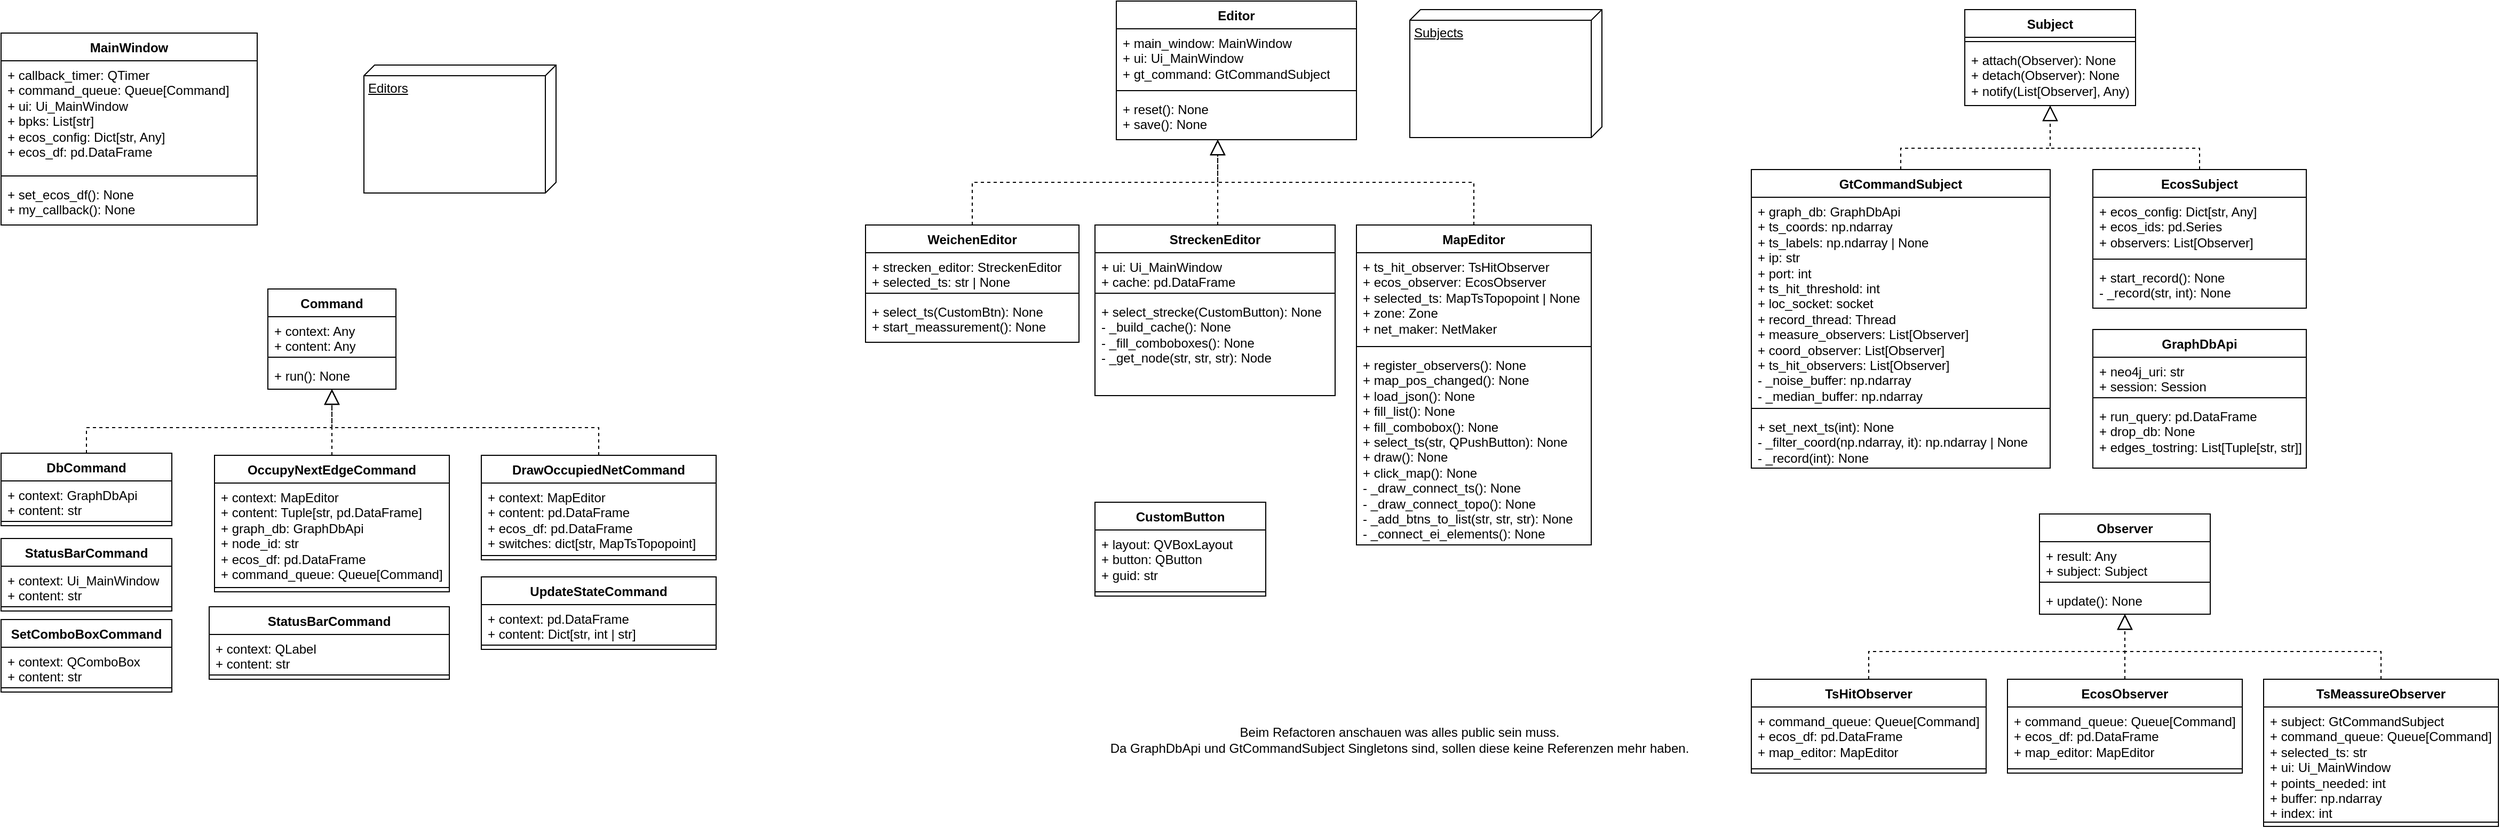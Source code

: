 <mxfile version="22.1.21" type="github">
  <diagram id="C5RBs43oDa-KdzZeNtuy" name="Page-1">
    <mxGraphModel dx="1418" dy="743" grid="1" gridSize="10" guides="1" tooltips="1" connect="1" arrows="1" fold="1" page="1" pageScale="1" pageWidth="827" pageHeight="1169" math="0" shadow="0">
      <root>
        <mxCell id="WIyWlLk6GJQsqaUBKTNV-0" />
        <mxCell id="WIyWlLk6GJQsqaUBKTNV-1" parent="WIyWlLk6GJQsqaUBKTNV-0" />
        <mxCell id="AQtNqByRrbC6djsVxBHW-5" value="GraphDbApi" style="swimlane;fontStyle=1;align=center;verticalAlign=top;childLayout=stackLayout;horizontal=1;startSize=26;horizontalStack=0;resizeParent=1;resizeParentMax=0;resizeLast=0;collapsible=1;marginBottom=0;whiteSpace=wrap;html=1;" parent="WIyWlLk6GJQsqaUBKTNV-1" vertex="1">
          <mxGeometry x="1990" y="318" width="200" height="130" as="geometry" />
        </mxCell>
        <mxCell id="AQtNqByRrbC6djsVxBHW-6" value="+ neo4j_uri: str&lt;br&gt;+ session: Session" style="text;strokeColor=none;fillColor=none;align=left;verticalAlign=top;spacingLeft=4;spacingRight=4;overflow=hidden;rotatable=0;points=[[0,0.5],[1,0.5]];portConstraint=eastwest;whiteSpace=wrap;html=1;" parent="AQtNqByRrbC6djsVxBHW-5" vertex="1">
          <mxGeometry y="26" width="200" height="34" as="geometry" />
        </mxCell>
        <mxCell id="AQtNqByRrbC6djsVxBHW-7" value="" style="line;strokeWidth=1;fillColor=none;align=left;verticalAlign=middle;spacingTop=-1;spacingLeft=3;spacingRight=3;rotatable=0;labelPosition=right;points=[];portConstraint=eastwest;strokeColor=inherit;" parent="AQtNqByRrbC6djsVxBHW-5" vertex="1">
          <mxGeometry y="60" width="200" height="8" as="geometry" />
        </mxCell>
        <mxCell id="AQtNqByRrbC6djsVxBHW-8" value="+ run_query: pd.DataFrame&lt;br&gt;+ drop_db: None&lt;br&gt;+ edges_tostring: List[Tuple[str, str]]" style="text;strokeColor=none;fillColor=none;align=left;verticalAlign=top;spacingLeft=4;spacingRight=4;overflow=hidden;rotatable=0;points=[[0,0.5],[1,0.5]];portConstraint=eastwest;whiteSpace=wrap;html=1;" parent="AQtNqByRrbC6djsVxBHW-5" vertex="1">
          <mxGeometry y="68" width="200" height="62" as="geometry" />
        </mxCell>
        <mxCell id="AQtNqByRrbC6djsVxBHW-9" value="MainWindow" style="swimlane;fontStyle=1;align=center;verticalAlign=top;childLayout=stackLayout;horizontal=1;startSize=26;horizontalStack=0;resizeParent=1;resizeParentMax=0;resizeLast=0;collapsible=1;marginBottom=0;whiteSpace=wrap;html=1;" parent="WIyWlLk6GJQsqaUBKTNV-1" vertex="1">
          <mxGeometry x="30" y="40" width="240" height="180" as="geometry" />
        </mxCell>
        <mxCell id="AQtNqByRrbC6djsVxBHW-10" value="+ callback_timer: QTimer&lt;br&gt;+ command_queue: Queue[Command]&lt;br&gt;+ ui: Ui_MainWindow&lt;br&gt;+ bpks: List[str]&lt;br&gt;+ ecos_config: Dict[str, Any]&lt;br&gt;+ ecos_df: pd.DataFrame" style="text;strokeColor=none;fillColor=none;align=left;verticalAlign=top;spacingLeft=4;spacingRight=4;overflow=hidden;rotatable=0;points=[[0,0.5],[1,0.5]];portConstraint=eastwest;whiteSpace=wrap;html=1;" parent="AQtNqByRrbC6djsVxBHW-9" vertex="1">
          <mxGeometry y="26" width="240" height="104" as="geometry" />
        </mxCell>
        <mxCell id="AQtNqByRrbC6djsVxBHW-11" value="" style="line;strokeWidth=1;fillColor=none;align=left;verticalAlign=middle;spacingTop=-1;spacingLeft=3;spacingRight=3;rotatable=0;labelPosition=right;points=[];portConstraint=eastwest;strokeColor=inherit;" parent="AQtNqByRrbC6djsVxBHW-9" vertex="1">
          <mxGeometry y="130" width="240" height="8" as="geometry" />
        </mxCell>
        <mxCell id="AQtNqByRrbC6djsVxBHW-12" value="+ set_ecos_df(): None&lt;br&gt;+ my_callback(): None" style="text;strokeColor=none;fillColor=none;align=left;verticalAlign=top;spacingLeft=4;spacingRight=4;overflow=hidden;rotatable=0;points=[[0,0.5],[1,0.5]];portConstraint=eastwest;whiteSpace=wrap;html=1;" parent="AQtNqByRrbC6djsVxBHW-9" vertex="1">
          <mxGeometry y="138" width="240" height="42" as="geometry" />
        </mxCell>
        <mxCell id="AQtNqByRrbC6djsVxBHW-13" value="Command" style="swimlane;fontStyle=1;align=center;verticalAlign=top;childLayout=stackLayout;horizontal=1;startSize=26;horizontalStack=0;resizeParent=1;resizeParentMax=0;resizeLast=0;collapsible=1;marginBottom=0;whiteSpace=wrap;html=1;" parent="WIyWlLk6GJQsqaUBKTNV-1" vertex="1">
          <mxGeometry x="280" y="280" width="120" height="94" as="geometry" />
        </mxCell>
        <mxCell id="AQtNqByRrbC6djsVxBHW-14" value="+ context: Any&lt;br&gt;+ content: Any" style="text;strokeColor=none;fillColor=none;align=left;verticalAlign=top;spacingLeft=4;spacingRight=4;overflow=hidden;rotatable=0;points=[[0,0.5],[1,0.5]];portConstraint=eastwest;whiteSpace=wrap;html=1;" parent="AQtNqByRrbC6djsVxBHW-13" vertex="1">
          <mxGeometry y="26" width="120" height="34" as="geometry" />
        </mxCell>
        <mxCell id="AQtNqByRrbC6djsVxBHW-15" value="" style="line;strokeWidth=1;fillColor=none;align=left;verticalAlign=middle;spacingTop=-1;spacingLeft=3;spacingRight=3;rotatable=0;labelPosition=right;points=[];portConstraint=eastwest;strokeColor=inherit;" parent="AQtNqByRrbC6djsVxBHW-13" vertex="1">
          <mxGeometry y="60" width="120" height="8" as="geometry" />
        </mxCell>
        <mxCell id="AQtNqByRrbC6djsVxBHW-16" value="+ run(): None" style="text;strokeColor=none;fillColor=none;align=left;verticalAlign=top;spacingLeft=4;spacingRight=4;overflow=hidden;rotatable=0;points=[[0,0.5],[1,0.5]];portConstraint=eastwest;whiteSpace=wrap;html=1;" parent="AQtNqByRrbC6djsVxBHW-13" vertex="1">
          <mxGeometry y="68" width="120" height="26" as="geometry" />
        </mxCell>
        <mxCell id="AQtNqByRrbC6djsVxBHW-17" value="GtCommandSubject" style="swimlane;fontStyle=1;align=center;verticalAlign=top;childLayout=stackLayout;horizontal=1;startSize=26;horizontalStack=0;resizeParent=1;resizeParentMax=0;resizeLast=0;collapsible=1;marginBottom=0;whiteSpace=wrap;html=1;" parent="WIyWlLk6GJQsqaUBKTNV-1" vertex="1">
          <mxGeometry x="1670" y="168" width="280" height="280" as="geometry" />
        </mxCell>
        <mxCell id="AQtNqByRrbC6djsVxBHW-18" value="+ graph_db: GraphDbApi&lt;br&gt;+ ts_coords: np.ndarray&lt;br&gt;+ ts_labels: np.ndarray | None&lt;br&gt;+ ip: str&lt;br&gt;+ port: int&lt;br&gt;+ ts_hit_threshold: int&lt;br&gt;+ loc_socket: socket&lt;br&gt;+ record_thread: Thread&lt;br&gt;+ measure_observers: List[Observer]&lt;br&gt;+ coord_observer: List[Observer]&lt;br&gt;+ ts_hit_observers: List[Observer]&lt;br&gt;- _noise_buffer: np.ndarray&lt;br&gt;- _median_buffer: np.ndarray" style="text;strokeColor=none;fillColor=none;align=left;verticalAlign=top;spacingLeft=4;spacingRight=4;overflow=hidden;rotatable=0;points=[[0,0.5],[1,0.5]];portConstraint=eastwest;whiteSpace=wrap;html=1;" parent="AQtNqByRrbC6djsVxBHW-17" vertex="1">
          <mxGeometry y="26" width="280" height="194" as="geometry" />
        </mxCell>
        <mxCell id="AQtNqByRrbC6djsVxBHW-19" value="" style="line;strokeWidth=1;fillColor=none;align=left;verticalAlign=middle;spacingTop=-1;spacingLeft=3;spacingRight=3;rotatable=0;labelPosition=right;points=[];portConstraint=eastwest;strokeColor=inherit;" parent="AQtNqByRrbC6djsVxBHW-17" vertex="1">
          <mxGeometry y="220" width="280" height="8" as="geometry" />
        </mxCell>
        <mxCell id="AQtNqByRrbC6djsVxBHW-20" value="+ set_next_ts(int): None&lt;br&gt;- _filter_coord(np.ndarray, it): np.ndarray | None&lt;br&gt;- _record(int): None" style="text;strokeColor=none;fillColor=none;align=left;verticalAlign=top;spacingLeft=4;spacingRight=4;overflow=hidden;rotatable=0;points=[[0,0.5],[1,0.5]];portConstraint=eastwest;whiteSpace=wrap;html=1;" parent="AQtNqByRrbC6djsVxBHW-17" vertex="1">
          <mxGeometry y="228" width="280" height="52" as="geometry" />
        </mxCell>
        <mxCell id="AQtNqByRrbC6djsVxBHW-21" value="EcosSubject" style="swimlane;fontStyle=1;align=center;verticalAlign=top;childLayout=stackLayout;horizontal=1;startSize=26;horizontalStack=0;resizeParent=1;resizeParentMax=0;resizeLast=0;collapsible=1;marginBottom=0;whiteSpace=wrap;html=1;" parent="WIyWlLk6GJQsqaUBKTNV-1" vertex="1">
          <mxGeometry x="1990" y="168" width="200" height="130" as="geometry" />
        </mxCell>
        <mxCell id="AQtNqByRrbC6djsVxBHW-22" value="+ ecos_config: Dict[str, Any]&lt;br&gt;+ ecos_ids: pd.Series&lt;br&gt;+ observers: List[Observer]" style="text;strokeColor=none;fillColor=none;align=left;verticalAlign=top;spacingLeft=4;spacingRight=4;overflow=hidden;rotatable=0;points=[[0,0.5],[1,0.5]];portConstraint=eastwest;whiteSpace=wrap;html=1;" parent="AQtNqByRrbC6djsVxBHW-21" vertex="1">
          <mxGeometry y="26" width="200" height="54" as="geometry" />
        </mxCell>
        <mxCell id="AQtNqByRrbC6djsVxBHW-23" value="" style="line;strokeWidth=1;fillColor=none;align=left;verticalAlign=middle;spacingTop=-1;spacingLeft=3;spacingRight=3;rotatable=0;labelPosition=right;points=[];portConstraint=eastwest;strokeColor=inherit;" parent="AQtNqByRrbC6djsVxBHW-21" vertex="1">
          <mxGeometry y="80" width="200" height="8" as="geometry" />
        </mxCell>
        <mxCell id="AQtNqByRrbC6djsVxBHW-24" value="+ start_record(): None&lt;br&gt;- _record(str, int): None" style="text;strokeColor=none;fillColor=none;align=left;verticalAlign=top;spacingLeft=4;spacingRight=4;overflow=hidden;rotatable=0;points=[[0,0.5],[1,0.5]];portConstraint=eastwest;whiteSpace=wrap;html=1;" parent="AQtNqByRrbC6djsVxBHW-21" vertex="1">
          <mxGeometry y="88" width="200" height="42" as="geometry" />
        </mxCell>
        <mxCell id="AQtNqByRrbC6djsVxBHW-25" value="WeichenEditor" style="swimlane;fontStyle=1;align=center;verticalAlign=top;childLayout=stackLayout;horizontal=1;startSize=26;horizontalStack=0;resizeParent=1;resizeParentMax=0;resizeLast=0;collapsible=1;marginBottom=0;whiteSpace=wrap;html=1;" parent="WIyWlLk6GJQsqaUBKTNV-1" vertex="1">
          <mxGeometry x="840" y="220" width="200" height="110" as="geometry" />
        </mxCell>
        <mxCell id="AQtNqByRrbC6djsVxBHW-26" value="+ strecken_editor: StreckenEditor&lt;br&gt;+ selected_ts: str | None" style="text;strokeColor=none;fillColor=none;align=left;verticalAlign=top;spacingLeft=4;spacingRight=4;overflow=hidden;rotatable=0;points=[[0,0.5],[1,0.5]];portConstraint=eastwest;whiteSpace=wrap;html=1;" parent="AQtNqByRrbC6djsVxBHW-25" vertex="1">
          <mxGeometry y="26" width="200" height="34" as="geometry" />
        </mxCell>
        <mxCell id="AQtNqByRrbC6djsVxBHW-27" value="" style="line;strokeWidth=1;fillColor=none;align=left;verticalAlign=middle;spacingTop=-1;spacingLeft=3;spacingRight=3;rotatable=0;labelPosition=right;points=[];portConstraint=eastwest;strokeColor=inherit;" parent="AQtNqByRrbC6djsVxBHW-25" vertex="1">
          <mxGeometry y="60" width="200" height="8" as="geometry" />
        </mxCell>
        <mxCell id="AQtNqByRrbC6djsVxBHW-28" value="+ select_ts(CustomBtn): None&lt;br&gt;+ start_meassurement(): None" style="text;strokeColor=none;fillColor=none;align=left;verticalAlign=top;spacingLeft=4;spacingRight=4;overflow=hidden;rotatable=0;points=[[0,0.5],[1,0.5]];portConstraint=eastwest;whiteSpace=wrap;html=1;" parent="AQtNqByRrbC6djsVxBHW-25" vertex="1">
          <mxGeometry y="68" width="200" height="42" as="geometry" />
        </mxCell>
        <mxCell id="AQtNqByRrbC6djsVxBHW-29" value="MapEditor" style="swimlane;fontStyle=1;align=center;verticalAlign=top;childLayout=stackLayout;horizontal=1;startSize=26;horizontalStack=0;resizeParent=1;resizeParentMax=0;resizeLast=0;collapsible=1;marginBottom=0;whiteSpace=wrap;html=1;" parent="WIyWlLk6GJQsqaUBKTNV-1" vertex="1">
          <mxGeometry x="1300" y="220" width="220" height="300" as="geometry" />
        </mxCell>
        <mxCell id="AQtNqByRrbC6djsVxBHW-30" value="+ ts_hit_observer: TsHitObserver&lt;br&gt;+ ecos_observer: EcosObserver&lt;br&gt;+ selected_ts: MapTsTopopoint | None&lt;br&gt;+ zone: Zone&lt;br&gt;+ net_maker: NetMaker" style="text;strokeColor=none;fillColor=none;align=left;verticalAlign=top;spacingLeft=4;spacingRight=4;overflow=hidden;rotatable=0;points=[[0,0.5],[1,0.5]];portConstraint=eastwest;whiteSpace=wrap;html=1;" parent="AQtNqByRrbC6djsVxBHW-29" vertex="1">
          <mxGeometry y="26" width="220" height="84" as="geometry" />
        </mxCell>
        <mxCell id="AQtNqByRrbC6djsVxBHW-31" value="" style="line;strokeWidth=1;fillColor=none;align=left;verticalAlign=middle;spacingTop=-1;spacingLeft=3;spacingRight=3;rotatable=0;labelPosition=right;points=[];portConstraint=eastwest;strokeColor=inherit;" parent="AQtNqByRrbC6djsVxBHW-29" vertex="1">
          <mxGeometry y="110" width="220" height="8" as="geometry" />
        </mxCell>
        <mxCell id="AQtNqByRrbC6djsVxBHW-32" value="+ register_observers(): None&lt;br&gt;+ map_pos_changed(): None&lt;br&gt;+ load_json(): None&lt;br&gt;+ fill_list(): None&lt;br&gt;+ fill_combobox(): None&lt;br&gt;+ select_ts(str, QPushButton): None&lt;br&gt;+ draw(): None&lt;br&gt;+ click_map(): None&lt;br&gt;- _draw_connect_ts(): None&lt;br&gt;- _draw_connect_topo(): None&lt;br&gt;- _add_btns_to_list(str, str, str): None&lt;br&gt;- _connect_ei_elements(): None" style="text;strokeColor=none;fillColor=none;align=left;verticalAlign=top;spacingLeft=4;spacingRight=4;overflow=hidden;rotatable=0;points=[[0,0.5],[1,0.5]];portConstraint=eastwest;whiteSpace=wrap;html=1;" parent="AQtNqByRrbC6djsVxBHW-29" vertex="1">
          <mxGeometry y="118" width="220" height="182" as="geometry" />
        </mxCell>
        <mxCell id="AQtNqByRrbC6djsVxBHW-33" value="StreckenEditor" style="swimlane;fontStyle=1;align=center;verticalAlign=top;childLayout=stackLayout;horizontal=1;startSize=26;horizontalStack=0;resizeParent=1;resizeParentMax=0;resizeLast=0;collapsible=1;marginBottom=0;whiteSpace=wrap;html=1;" parent="WIyWlLk6GJQsqaUBKTNV-1" vertex="1">
          <mxGeometry x="1055" y="220" width="225" height="160" as="geometry" />
        </mxCell>
        <mxCell id="AQtNqByRrbC6djsVxBHW-34" value="+ ui: Ui_MainWindow&lt;br&gt;+ cache: pd.DataFrame" style="text;strokeColor=none;fillColor=none;align=left;verticalAlign=top;spacingLeft=4;spacingRight=4;overflow=hidden;rotatable=0;points=[[0,0.5],[1,0.5]];portConstraint=eastwest;whiteSpace=wrap;html=1;" parent="AQtNqByRrbC6djsVxBHW-33" vertex="1">
          <mxGeometry y="26" width="225" height="34" as="geometry" />
        </mxCell>
        <mxCell id="AQtNqByRrbC6djsVxBHW-35" value="" style="line;strokeWidth=1;fillColor=none;align=left;verticalAlign=middle;spacingTop=-1;spacingLeft=3;spacingRight=3;rotatable=0;labelPosition=right;points=[];portConstraint=eastwest;strokeColor=inherit;" parent="AQtNqByRrbC6djsVxBHW-33" vertex="1">
          <mxGeometry y="60" width="225" height="8" as="geometry" />
        </mxCell>
        <mxCell id="AQtNqByRrbC6djsVxBHW-36" value="+ select_strecke(CustomButton): None&lt;br&gt;- _build_cache(): None&lt;br&gt;- _fill_comboboxes(): None&lt;br&gt;- _get_node(str, str, str): Node" style="text;strokeColor=none;fillColor=none;align=left;verticalAlign=top;spacingLeft=4;spacingRight=4;overflow=hidden;rotatable=0;points=[[0,0.5],[1,0.5]];portConstraint=eastwest;whiteSpace=wrap;html=1;" parent="AQtNqByRrbC6djsVxBHW-33" vertex="1">
          <mxGeometry y="68" width="225" height="92" as="geometry" />
        </mxCell>
        <mxCell id="AQtNqByRrbC6djsVxBHW-37" value="Subject" style="swimlane;fontStyle=1;align=center;verticalAlign=top;childLayout=stackLayout;horizontal=1;startSize=26;horizontalStack=0;resizeParent=1;resizeParentMax=0;resizeLast=0;collapsible=1;marginBottom=0;whiteSpace=wrap;html=1;" parent="WIyWlLk6GJQsqaUBKTNV-1" vertex="1">
          <mxGeometry x="1870" y="18" width="160" height="90" as="geometry" />
        </mxCell>
        <mxCell id="AQtNqByRrbC6djsVxBHW-39" value="" style="line;strokeWidth=1;fillColor=none;align=left;verticalAlign=middle;spacingTop=-1;spacingLeft=3;spacingRight=3;rotatable=0;labelPosition=right;points=[];portConstraint=eastwest;strokeColor=inherit;" parent="AQtNqByRrbC6djsVxBHW-37" vertex="1">
          <mxGeometry y="26" width="160" height="8" as="geometry" />
        </mxCell>
        <mxCell id="AQtNqByRrbC6djsVxBHW-40" value="+ attach(Observer): None&lt;br&gt;+ detach(Observer): None&lt;br&gt;+ notify(List[Observer], Any)" style="text;strokeColor=none;fillColor=none;align=left;verticalAlign=top;spacingLeft=4;spacingRight=4;overflow=hidden;rotatable=0;points=[[0,0.5],[1,0.5]];portConstraint=eastwest;whiteSpace=wrap;html=1;" parent="AQtNqByRrbC6djsVxBHW-37" vertex="1">
          <mxGeometry y="34" width="160" height="56" as="geometry" />
        </mxCell>
        <mxCell id="AQtNqByRrbC6djsVxBHW-41" value="Observer" style="swimlane;fontStyle=1;align=center;verticalAlign=top;childLayout=stackLayout;horizontal=1;startSize=26;horizontalStack=0;resizeParent=1;resizeParentMax=0;resizeLast=0;collapsible=1;marginBottom=0;whiteSpace=wrap;html=1;" parent="WIyWlLk6GJQsqaUBKTNV-1" vertex="1">
          <mxGeometry x="1940" y="491" width="160" height="94" as="geometry" />
        </mxCell>
        <mxCell id="AQtNqByRrbC6djsVxBHW-42" value="+ result: Any&lt;br&gt;+ subject: Subject" style="text;strokeColor=none;fillColor=none;align=left;verticalAlign=top;spacingLeft=4;spacingRight=4;overflow=hidden;rotatable=0;points=[[0,0.5],[1,0.5]];portConstraint=eastwest;whiteSpace=wrap;html=1;" parent="AQtNqByRrbC6djsVxBHW-41" vertex="1">
          <mxGeometry y="26" width="160" height="34" as="geometry" />
        </mxCell>
        <mxCell id="AQtNqByRrbC6djsVxBHW-43" value="" style="line;strokeWidth=1;fillColor=none;align=left;verticalAlign=middle;spacingTop=-1;spacingLeft=3;spacingRight=3;rotatable=0;labelPosition=right;points=[];portConstraint=eastwest;strokeColor=inherit;" parent="AQtNqByRrbC6djsVxBHW-41" vertex="1">
          <mxGeometry y="60" width="160" height="8" as="geometry" />
        </mxCell>
        <mxCell id="AQtNqByRrbC6djsVxBHW-44" value="+ update(): None" style="text;strokeColor=none;fillColor=none;align=left;verticalAlign=top;spacingLeft=4;spacingRight=4;overflow=hidden;rotatable=0;points=[[0,0.5],[1,0.5]];portConstraint=eastwest;whiteSpace=wrap;html=1;" parent="AQtNqByRrbC6djsVxBHW-41" vertex="1">
          <mxGeometry y="68" width="160" height="26" as="geometry" />
        </mxCell>
        <mxCell id="1g-inLHHgEO3LOKFMF7n-41" value="" style="endArrow=block;dashed=1;endFill=0;endSize=12;html=1;rounded=0;" edge="1" parent="AQtNqByRrbC6djsVxBHW-41" source="1g-inLHHgEO3LOKFMF7n-22">
          <mxGeometry width="160" relative="1" as="geometry">
            <mxPoint x="-80" y="94" as="sourcePoint" />
            <mxPoint x="80" y="94" as="targetPoint" />
          </mxGeometry>
        </mxCell>
        <mxCell id="AQtNqByRrbC6djsVxBHW-45" value="" style="endArrow=block;dashed=1;endFill=0;endSize=12;html=1;rounded=0;exitX=0.5;exitY=0;exitDx=0;exitDy=0;" parent="WIyWlLk6GJQsqaUBKTNV-1" source="AQtNqByRrbC6djsVxBHW-17" edge="1">
          <mxGeometry width="160" relative="1" as="geometry">
            <mxPoint x="1770" y="148" as="sourcePoint" />
            <mxPoint x="1950" y="108" as="targetPoint" />
            <Array as="points">
              <mxPoint x="1810" y="148" />
              <mxPoint x="1950" y="148" />
            </Array>
          </mxGeometry>
        </mxCell>
        <mxCell id="AQtNqByRrbC6djsVxBHW-46" value="" style="endArrow=block;dashed=1;endFill=0;endSize=12;html=1;rounded=0;exitX=0.5;exitY=0;exitDx=0;exitDy=0;" parent="WIyWlLk6GJQsqaUBKTNV-1" source="AQtNqByRrbC6djsVxBHW-21" edge="1">
          <mxGeometry width="160" relative="1" as="geometry">
            <mxPoint x="1810" y="178" as="sourcePoint" />
            <mxPoint x="1950" y="108" as="targetPoint" />
            <Array as="points">
              <mxPoint x="2090" y="148" />
              <mxPoint x="1950" y="148" />
            </Array>
          </mxGeometry>
        </mxCell>
        <mxCell id="AQtNqByRrbC6djsVxBHW-47" value="Editor" style="swimlane;fontStyle=1;align=center;verticalAlign=top;childLayout=stackLayout;horizontal=1;startSize=26;horizontalStack=0;resizeParent=1;resizeParentMax=0;resizeLast=0;collapsible=1;marginBottom=0;whiteSpace=wrap;html=1;" parent="WIyWlLk6GJQsqaUBKTNV-1" vertex="1">
          <mxGeometry x="1075" y="10" width="225" height="130" as="geometry" />
        </mxCell>
        <mxCell id="AQtNqByRrbC6djsVxBHW-48" value="+ main_window: MainWindow&lt;br&gt;+ ui: Ui_MainWindow&lt;br&gt;+ gt_command: GtCommandSubject" style="text;strokeColor=none;fillColor=none;align=left;verticalAlign=top;spacingLeft=4;spacingRight=4;overflow=hidden;rotatable=0;points=[[0,0.5],[1,0.5]];portConstraint=eastwest;whiteSpace=wrap;html=1;" parent="AQtNqByRrbC6djsVxBHW-47" vertex="1">
          <mxGeometry y="26" width="225" height="54" as="geometry" />
        </mxCell>
        <mxCell id="AQtNqByRrbC6djsVxBHW-49" value="" style="line;strokeWidth=1;fillColor=none;align=left;verticalAlign=middle;spacingTop=-1;spacingLeft=3;spacingRight=3;rotatable=0;labelPosition=right;points=[];portConstraint=eastwest;strokeColor=inherit;" parent="AQtNqByRrbC6djsVxBHW-47" vertex="1">
          <mxGeometry y="80" width="225" height="8" as="geometry" />
        </mxCell>
        <mxCell id="AQtNqByRrbC6djsVxBHW-50" value="+ reset(): None&lt;br&gt;+ save(): None" style="text;strokeColor=none;fillColor=none;align=left;verticalAlign=top;spacingLeft=4;spacingRight=4;overflow=hidden;rotatable=0;points=[[0,0.5],[1,0.5]];portConstraint=eastwest;whiteSpace=wrap;html=1;" parent="AQtNqByRrbC6djsVxBHW-47" vertex="1">
          <mxGeometry y="88" width="225" height="42" as="geometry" />
        </mxCell>
        <mxCell id="AQtNqByRrbC6djsVxBHW-51" value="" style="endArrow=block;dashed=1;endFill=0;endSize=12;html=1;rounded=0;exitX=0.5;exitY=0;exitDx=0;exitDy=0;" parent="WIyWlLk6GJQsqaUBKTNV-1" source="AQtNqByRrbC6djsVxBHW-25" edge="1">
          <mxGeometry width="160" relative="1" as="geometry">
            <mxPoint x="980" y="200" as="sourcePoint" />
            <mxPoint x="1170" y="140" as="targetPoint" />
            <Array as="points">
              <mxPoint x="940" y="180" />
              <mxPoint x="1170" y="180" />
            </Array>
          </mxGeometry>
        </mxCell>
        <mxCell id="AQtNqByRrbC6djsVxBHW-52" value="" style="endArrow=block;dashed=1;endFill=0;endSize=12;html=1;rounded=0;" parent="WIyWlLk6GJQsqaUBKTNV-1" edge="1">
          <mxGeometry width="160" relative="1" as="geometry">
            <mxPoint x="1170" y="220" as="sourcePoint" />
            <mxPoint x="1170" y="140" as="targetPoint" />
          </mxGeometry>
        </mxCell>
        <mxCell id="AQtNqByRrbC6djsVxBHW-53" value="" style="endArrow=block;dashed=1;endFill=0;endSize=12;html=1;rounded=0;exitX=0.5;exitY=0;exitDx=0;exitDy=0;" parent="WIyWlLk6GJQsqaUBKTNV-1" source="AQtNqByRrbC6djsVxBHW-29" edge="1">
          <mxGeometry width="160" relative="1" as="geometry">
            <mxPoint x="1410" y="200" as="sourcePoint" />
            <mxPoint x="1170" y="140" as="targetPoint" />
            <Array as="points">
              <mxPoint x="1410" y="180" />
              <mxPoint x="1170" y="180" />
            </Array>
          </mxGeometry>
        </mxCell>
        <mxCell id="1g-inLHHgEO3LOKFMF7n-0" value="DbCommand" style="swimlane;fontStyle=1;align=center;verticalAlign=top;childLayout=stackLayout;horizontal=1;startSize=26;horizontalStack=0;resizeParent=1;resizeParentMax=0;resizeLast=0;collapsible=1;marginBottom=0;whiteSpace=wrap;html=1;" vertex="1" parent="WIyWlLk6GJQsqaUBKTNV-1">
          <mxGeometry x="30" y="434" width="160" height="68" as="geometry" />
        </mxCell>
        <mxCell id="1g-inLHHgEO3LOKFMF7n-1" value="+ context: GraphDbApi&lt;br&gt;+ content: str" style="text;strokeColor=none;fillColor=none;align=left;verticalAlign=top;spacingLeft=4;spacingRight=4;overflow=hidden;rotatable=0;points=[[0,0.5],[1,0.5]];portConstraint=eastwest;whiteSpace=wrap;html=1;" vertex="1" parent="1g-inLHHgEO3LOKFMF7n-0">
          <mxGeometry y="26" width="160" height="34" as="geometry" />
        </mxCell>
        <mxCell id="1g-inLHHgEO3LOKFMF7n-2" value="" style="line;strokeWidth=1;fillColor=none;align=left;verticalAlign=middle;spacingTop=-1;spacingLeft=3;spacingRight=3;rotatable=0;labelPosition=right;points=[];portConstraint=eastwest;strokeColor=inherit;" vertex="1" parent="1g-inLHHgEO3LOKFMF7n-0">
          <mxGeometry y="60" width="160" height="8" as="geometry" />
        </mxCell>
        <mxCell id="1g-inLHHgEO3LOKFMF7n-4" value="OccupyNextEdgeCommand" style="swimlane;fontStyle=1;align=center;verticalAlign=top;childLayout=stackLayout;horizontal=1;startSize=26;horizontalStack=0;resizeParent=1;resizeParentMax=0;resizeLast=0;collapsible=1;marginBottom=0;whiteSpace=wrap;html=1;" vertex="1" parent="WIyWlLk6GJQsqaUBKTNV-1">
          <mxGeometry x="230" y="436" width="220" height="128" as="geometry" />
        </mxCell>
        <mxCell id="1g-inLHHgEO3LOKFMF7n-5" value="+ context: MapEditor&lt;br&gt;+ content: Tuple[str, pd.DataFrame]&lt;br&gt;+ graph_db: GraphDbApi&lt;br&gt;+ node_id: str&lt;br&gt;+ ecos_df: pd.DataFrame&lt;br&gt;+ command_queue: Queue[Command]" style="text;strokeColor=none;fillColor=none;align=left;verticalAlign=top;spacingLeft=4;spacingRight=4;overflow=hidden;rotatable=0;points=[[0,0.5],[1,0.5]];portConstraint=eastwest;whiteSpace=wrap;html=1;" vertex="1" parent="1g-inLHHgEO3LOKFMF7n-4">
          <mxGeometry y="26" width="220" height="94" as="geometry" />
        </mxCell>
        <mxCell id="1g-inLHHgEO3LOKFMF7n-6" value="" style="line;strokeWidth=1;fillColor=none;align=left;verticalAlign=middle;spacingTop=-1;spacingLeft=3;spacingRight=3;rotatable=0;labelPosition=right;points=[];portConstraint=eastwest;strokeColor=inherit;" vertex="1" parent="1g-inLHHgEO3LOKFMF7n-4">
          <mxGeometry y="120" width="220" height="8" as="geometry" />
        </mxCell>
        <mxCell id="1g-inLHHgEO3LOKFMF7n-7" value="StatusBarCommand" style="swimlane;fontStyle=1;align=center;verticalAlign=top;childLayout=stackLayout;horizontal=1;startSize=26;horizontalStack=0;resizeParent=1;resizeParentMax=0;resizeLast=0;collapsible=1;marginBottom=0;whiteSpace=wrap;html=1;" vertex="1" parent="WIyWlLk6GJQsqaUBKTNV-1">
          <mxGeometry x="30" y="514" width="160" height="68" as="geometry" />
        </mxCell>
        <mxCell id="1g-inLHHgEO3LOKFMF7n-8" value="+ context: Ui_MainWindow&lt;br&gt;+ content: str" style="text;strokeColor=none;fillColor=none;align=left;verticalAlign=top;spacingLeft=4;spacingRight=4;overflow=hidden;rotatable=0;points=[[0,0.5],[1,0.5]];portConstraint=eastwest;whiteSpace=wrap;html=1;" vertex="1" parent="1g-inLHHgEO3LOKFMF7n-7">
          <mxGeometry y="26" width="160" height="34" as="geometry" />
        </mxCell>
        <mxCell id="1g-inLHHgEO3LOKFMF7n-9" value="" style="line;strokeWidth=1;fillColor=none;align=left;verticalAlign=middle;spacingTop=-1;spacingLeft=3;spacingRight=3;rotatable=0;labelPosition=right;points=[];portConstraint=eastwest;strokeColor=inherit;" vertex="1" parent="1g-inLHHgEO3LOKFMF7n-7">
          <mxGeometry y="60" width="160" height="8" as="geometry" />
        </mxCell>
        <mxCell id="1g-inLHHgEO3LOKFMF7n-10" value="StatusBarCommand" style="swimlane;fontStyle=1;align=center;verticalAlign=top;childLayout=stackLayout;horizontal=1;startSize=26;horizontalStack=0;resizeParent=1;resizeParentMax=0;resizeLast=0;collapsible=1;marginBottom=0;whiteSpace=wrap;html=1;" vertex="1" parent="WIyWlLk6GJQsqaUBKTNV-1">
          <mxGeometry x="225" y="578" width="225" height="68" as="geometry" />
        </mxCell>
        <mxCell id="1g-inLHHgEO3LOKFMF7n-11" value="+ context: QLabel&lt;br&gt;+ content: str" style="text;strokeColor=none;fillColor=none;align=left;verticalAlign=top;spacingLeft=4;spacingRight=4;overflow=hidden;rotatable=0;points=[[0,0.5],[1,0.5]];portConstraint=eastwest;whiteSpace=wrap;html=1;" vertex="1" parent="1g-inLHHgEO3LOKFMF7n-10">
          <mxGeometry y="26" width="225" height="34" as="geometry" />
        </mxCell>
        <mxCell id="1g-inLHHgEO3LOKFMF7n-12" value="" style="line;strokeWidth=1;fillColor=none;align=left;verticalAlign=middle;spacingTop=-1;spacingLeft=3;spacingRight=3;rotatable=0;labelPosition=right;points=[];portConstraint=eastwest;strokeColor=inherit;" vertex="1" parent="1g-inLHHgEO3LOKFMF7n-10">
          <mxGeometry y="60" width="225" height="8" as="geometry" />
        </mxCell>
        <mxCell id="1g-inLHHgEO3LOKFMF7n-13" value="SetComboBoxCommand" style="swimlane;fontStyle=1;align=center;verticalAlign=top;childLayout=stackLayout;horizontal=1;startSize=26;horizontalStack=0;resizeParent=1;resizeParentMax=0;resizeLast=0;collapsible=1;marginBottom=0;whiteSpace=wrap;html=1;" vertex="1" parent="WIyWlLk6GJQsqaUBKTNV-1">
          <mxGeometry x="30" y="590" width="160" height="68" as="geometry" />
        </mxCell>
        <mxCell id="1g-inLHHgEO3LOKFMF7n-14" value="+ context: QComboBox&lt;br&gt;+ content: str" style="text;strokeColor=none;fillColor=none;align=left;verticalAlign=top;spacingLeft=4;spacingRight=4;overflow=hidden;rotatable=0;points=[[0,0.5],[1,0.5]];portConstraint=eastwest;whiteSpace=wrap;html=1;" vertex="1" parent="1g-inLHHgEO3LOKFMF7n-13">
          <mxGeometry y="26" width="160" height="34" as="geometry" />
        </mxCell>
        <mxCell id="1g-inLHHgEO3LOKFMF7n-15" value="" style="line;strokeWidth=1;fillColor=none;align=left;verticalAlign=middle;spacingTop=-1;spacingLeft=3;spacingRight=3;rotatable=0;labelPosition=right;points=[];portConstraint=eastwest;strokeColor=inherit;" vertex="1" parent="1g-inLHHgEO3LOKFMF7n-13">
          <mxGeometry y="60" width="160" height="8" as="geometry" />
        </mxCell>
        <mxCell id="1g-inLHHgEO3LOKFMF7n-16" value="DrawOccupiedNetCommand" style="swimlane;fontStyle=1;align=center;verticalAlign=top;childLayout=stackLayout;horizontal=1;startSize=26;horizontalStack=0;resizeParent=1;resizeParentMax=0;resizeLast=0;collapsible=1;marginBottom=0;whiteSpace=wrap;html=1;" vertex="1" parent="WIyWlLk6GJQsqaUBKTNV-1">
          <mxGeometry x="480" y="436" width="220" height="98" as="geometry" />
        </mxCell>
        <mxCell id="1g-inLHHgEO3LOKFMF7n-17" value="+ context: MapEditor&lt;br&gt;+ content: pd.DataFrame&lt;br&gt;+ ecos_df: pd.DataFrame&lt;br&gt;+ switches: dict[str, MapTsTopopoint]" style="text;strokeColor=none;fillColor=none;align=left;verticalAlign=top;spacingLeft=4;spacingRight=4;overflow=hidden;rotatable=0;points=[[0,0.5],[1,0.5]];portConstraint=eastwest;whiteSpace=wrap;html=1;" vertex="1" parent="1g-inLHHgEO3LOKFMF7n-16">
          <mxGeometry y="26" width="220" height="64" as="geometry" />
        </mxCell>
        <mxCell id="1g-inLHHgEO3LOKFMF7n-18" value="" style="line;strokeWidth=1;fillColor=none;align=left;verticalAlign=middle;spacingTop=-1;spacingLeft=3;spacingRight=3;rotatable=0;labelPosition=right;points=[];portConstraint=eastwest;strokeColor=inherit;" vertex="1" parent="1g-inLHHgEO3LOKFMF7n-16">
          <mxGeometry y="90" width="220" height="8" as="geometry" />
        </mxCell>
        <mxCell id="1g-inLHHgEO3LOKFMF7n-19" value="UpdateStateCommand" style="swimlane;fontStyle=1;align=center;verticalAlign=top;childLayout=stackLayout;horizontal=1;startSize=26;horizontalStack=0;resizeParent=1;resizeParentMax=0;resizeLast=0;collapsible=1;marginBottom=0;whiteSpace=wrap;html=1;" vertex="1" parent="WIyWlLk6GJQsqaUBKTNV-1">
          <mxGeometry x="480" y="550" width="220" height="68" as="geometry" />
        </mxCell>
        <mxCell id="1g-inLHHgEO3LOKFMF7n-20" value="+ context: pd.DataFrame&lt;br&gt;+ content: Dict[str, int | str]" style="text;strokeColor=none;fillColor=none;align=left;verticalAlign=top;spacingLeft=4;spacingRight=4;overflow=hidden;rotatable=0;points=[[0,0.5],[1,0.5]];portConstraint=eastwest;whiteSpace=wrap;html=1;" vertex="1" parent="1g-inLHHgEO3LOKFMF7n-19">
          <mxGeometry y="26" width="220" height="34" as="geometry" />
        </mxCell>
        <mxCell id="1g-inLHHgEO3LOKFMF7n-21" value="" style="line;strokeWidth=1;fillColor=none;align=left;verticalAlign=middle;spacingTop=-1;spacingLeft=3;spacingRight=3;rotatable=0;labelPosition=right;points=[];portConstraint=eastwest;strokeColor=inherit;" vertex="1" parent="1g-inLHHgEO3LOKFMF7n-19">
          <mxGeometry y="60" width="220" height="8" as="geometry" />
        </mxCell>
        <mxCell id="1g-inLHHgEO3LOKFMF7n-22" value="EcosObserver" style="swimlane;fontStyle=1;align=center;verticalAlign=top;childLayout=stackLayout;horizontal=1;startSize=26;horizontalStack=0;resizeParent=1;resizeParentMax=0;resizeLast=0;collapsible=1;marginBottom=0;whiteSpace=wrap;html=1;" vertex="1" parent="WIyWlLk6GJQsqaUBKTNV-1">
          <mxGeometry x="1910" y="646" width="220" height="88" as="geometry" />
        </mxCell>
        <mxCell id="1g-inLHHgEO3LOKFMF7n-23" value="+ command_queue: Queue[Command]&lt;br&gt;+ ecos_df: pd.DataFrame&lt;br&gt;+ map_editor: MapEditor" style="text;strokeColor=none;fillColor=none;align=left;verticalAlign=top;spacingLeft=4;spacingRight=4;overflow=hidden;rotatable=0;points=[[0,0.5],[1,0.5]];portConstraint=eastwest;whiteSpace=wrap;html=1;" vertex="1" parent="1g-inLHHgEO3LOKFMF7n-22">
          <mxGeometry y="26" width="220" height="54" as="geometry" />
        </mxCell>
        <mxCell id="1g-inLHHgEO3LOKFMF7n-24" value="" style="line;strokeWidth=1;fillColor=none;align=left;verticalAlign=middle;spacingTop=-1;spacingLeft=3;spacingRight=3;rotatable=0;labelPosition=right;points=[];portConstraint=eastwest;strokeColor=inherit;" vertex="1" parent="1g-inLHHgEO3LOKFMF7n-22">
          <mxGeometry y="80" width="220" height="8" as="geometry" />
        </mxCell>
        <mxCell id="1g-inLHHgEO3LOKFMF7n-28" value="TsHitObserver" style="swimlane;fontStyle=1;align=center;verticalAlign=top;childLayout=stackLayout;horizontal=1;startSize=26;horizontalStack=0;resizeParent=1;resizeParentMax=0;resizeLast=0;collapsible=1;marginBottom=0;whiteSpace=wrap;html=1;" vertex="1" parent="WIyWlLk6GJQsqaUBKTNV-1">
          <mxGeometry x="1670" y="646" width="220" height="88" as="geometry" />
        </mxCell>
        <mxCell id="1g-inLHHgEO3LOKFMF7n-29" value="+ command_queue: Queue[Command]&lt;br&gt;+ ecos_df: pd.DataFrame&lt;br&gt;+ map_editor: MapEditor" style="text;strokeColor=none;fillColor=none;align=left;verticalAlign=top;spacingLeft=4;spacingRight=4;overflow=hidden;rotatable=0;points=[[0,0.5],[1,0.5]];portConstraint=eastwest;whiteSpace=wrap;html=1;" vertex="1" parent="1g-inLHHgEO3LOKFMF7n-28">
          <mxGeometry y="26" width="220" height="54" as="geometry" />
        </mxCell>
        <mxCell id="1g-inLHHgEO3LOKFMF7n-30" value="" style="line;strokeWidth=1;fillColor=none;align=left;verticalAlign=middle;spacingTop=-1;spacingLeft=3;spacingRight=3;rotatable=0;labelPosition=right;points=[];portConstraint=eastwest;strokeColor=inherit;" vertex="1" parent="1g-inLHHgEO3LOKFMF7n-28">
          <mxGeometry y="80" width="220" height="8" as="geometry" />
        </mxCell>
        <mxCell id="1g-inLHHgEO3LOKFMF7n-31" value="TsMeassureObserver" style="swimlane;fontStyle=1;align=center;verticalAlign=top;childLayout=stackLayout;horizontal=1;startSize=26;horizontalStack=0;resizeParent=1;resizeParentMax=0;resizeLast=0;collapsible=1;marginBottom=0;whiteSpace=wrap;html=1;" vertex="1" parent="WIyWlLk6GJQsqaUBKTNV-1">
          <mxGeometry x="2150" y="646" width="220" height="138" as="geometry" />
        </mxCell>
        <mxCell id="1g-inLHHgEO3LOKFMF7n-32" value="+ subject: GtCommandSubject&lt;br&gt;+ command_queue: Queue[Command]&lt;br&gt;+ selected_ts: str&lt;br&gt;+ ui: Ui_MainWindow&lt;br&gt;+ points_needed: int&lt;br&gt;+ buffer: np.ndarray&lt;br&gt;+ index: int" style="text;strokeColor=none;fillColor=none;align=left;verticalAlign=top;spacingLeft=4;spacingRight=4;overflow=hidden;rotatable=0;points=[[0,0.5],[1,0.5]];portConstraint=eastwest;whiteSpace=wrap;html=1;" vertex="1" parent="1g-inLHHgEO3LOKFMF7n-31">
          <mxGeometry y="26" width="220" height="104" as="geometry" />
        </mxCell>
        <mxCell id="1g-inLHHgEO3LOKFMF7n-33" value="" style="line;strokeWidth=1;fillColor=none;align=left;verticalAlign=middle;spacingTop=-1;spacingLeft=3;spacingRight=3;rotatable=0;labelPosition=right;points=[];portConstraint=eastwest;strokeColor=inherit;" vertex="1" parent="1g-inLHHgEO3LOKFMF7n-31">
          <mxGeometry y="130" width="220" height="8" as="geometry" />
        </mxCell>
        <mxCell id="1g-inLHHgEO3LOKFMF7n-34" value="CustomButton" style="swimlane;fontStyle=1;align=center;verticalAlign=top;childLayout=stackLayout;horizontal=1;startSize=26;horizontalStack=0;resizeParent=1;resizeParentMax=0;resizeLast=0;collapsible=1;marginBottom=0;whiteSpace=wrap;html=1;" vertex="1" parent="WIyWlLk6GJQsqaUBKTNV-1">
          <mxGeometry x="1055" y="480" width="160" height="88" as="geometry" />
        </mxCell>
        <mxCell id="1g-inLHHgEO3LOKFMF7n-35" value="+ layout: QVBoxLayout&lt;br&gt;+ button: QButton&lt;br&gt;+ guid: str" style="text;strokeColor=none;fillColor=none;align=left;verticalAlign=top;spacingLeft=4;spacingRight=4;overflow=hidden;rotatable=0;points=[[0,0.5],[1,0.5]];portConstraint=eastwest;whiteSpace=wrap;html=1;" vertex="1" parent="1g-inLHHgEO3LOKFMF7n-34">
          <mxGeometry y="26" width="160" height="54" as="geometry" />
        </mxCell>
        <mxCell id="1g-inLHHgEO3LOKFMF7n-36" value="" style="line;strokeWidth=1;fillColor=none;align=left;verticalAlign=middle;spacingTop=-1;spacingLeft=3;spacingRight=3;rotatable=0;labelPosition=right;points=[];portConstraint=eastwest;strokeColor=inherit;" vertex="1" parent="1g-inLHHgEO3LOKFMF7n-34">
          <mxGeometry y="80" width="160" height="8" as="geometry" />
        </mxCell>
        <mxCell id="1g-inLHHgEO3LOKFMF7n-38" value="Editors" style="verticalAlign=top;align=left;spacingTop=8;spacingLeft=2;spacingRight=12;shape=cube;size=10;direction=south;fontStyle=4;html=1;whiteSpace=wrap;" vertex="1" parent="WIyWlLk6GJQsqaUBKTNV-1">
          <mxGeometry x="370" y="70" width="180" height="120" as="geometry" />
        </mxCell>
        <mxCell id="1g-inLHHgEO3LOKFMF7n-39" value="Subjects" style="verticalAlign=top;align=left;spacingTop=8;spacingLeft=2;spacingRight=12;shape=cube;size=10;direction=south;fontStyle=4;html=1;whiteSpace=wrap;" vertex="1" parent="WIyWlLk6GJQsqaUBKTNV-1">
          <mxGeometry x="1350" y="18" width="180" height="120" as="geometry" />
        </mxCell>
        <mxCell id="1g-inLHHgEO3LOKFMF7n-40" value="" style="endArrow=block;dashed=1;endFill=0;endSize=12;html=1;rounded=0;" edge="1" parent="WIyWlLk6GJQsqaUBKTNV-1" source="1g-inLHHgEO3LOKFMF7n-28" target="AQtNqByRrbC6djsVxBHW-44">
          <mxGeometry width="160" relative="1" as="geometry">
            <mxPoint x="1850" y="620" as="sourcePoint" />
            <mxPoint x="2010" y="620" as="targetPoint" />
            <Array as="points">
              <mxPoint x="1780" y="620" />
              <mxPoint x="2020" y="620" />
            </Array>
          </mxGeometry>
        </mxCell>
        <mxCell id="1g-inLHHgEO3LOKFMF7n-42" value="" style="endArrow=block;dashed=1;endFill=0;endSize=12;html=1;rounded=0;" edge="1" parent="WIyWlLk6GJQsqaUBKTNV-1" source="1g-inLHHgEO3LOKFMF7n-31" target="AQtNqByRrbC6djsVxBHW-44">
          <mxGeometry width="160" relative="1" as="geometry">
            <mxPoint x="2250" y="640" as="sourcePoint" />
            <mxPoint x="2410" y="640" as="targetPoint" />
            <Array as="points">
              <mxPoint x="2260" y="620" />
              <mxPoint x="2020" y="620" />
            </Array>
          </mxGeometry>
        </mxCell>
        <mxCell id="1g-inLHHgEO3LOKFMF7n-43" value="" style="endArrow=block;dashed=1;endFill=0;endSize=12;html=1;rounded=0;" edge="1" parent="WIyWlLk6GJQsqaUBKTNV-1" source="1g-inLHHgEO3LOKFMF7n-0" target="AQtNqByRrbC6djsVxBHW-16">
          <mxGeometry width="160" relative="1" as="geometry">
            <mxPoint x="110" y="400" as="sourcePoint" />
            <mxPoint x="270" y="400" as="targetPoint" />
            <Array as="points">
              <mxPoint x="110" y="410" />
              <mxPoint x="340" y="410" />
            </Array>
          </mxGeometry>
        </mxCell>
        <mxCell id="1g-inLHHgEO3LOKFMF7n-44" value="" style="endArrow=block;dashed=1;endFill=0;endSize=12;html=1;rounded=0;" edge="1" parent="WIyWlLk6GJQsqaUBKTNV-1" source="1g-inLHHgEO3LOKFMF7n-4" target="AQtNqByRrbC6djsVxBHW-16">
          <mxGeometry width="160" relative="1" as="geometry">
            <mxPoint x="530" y="370" as="sourcePoint" />
            <mxPoint x="690" y="370" as="targetPoint" />
          </mxGeometry>
        </mxCell>
        <mxCell id="1g-inLHHgEO3LOKFMF7n-45" value="" style="endArrow=block;dashed=1;endFill=0;endSize=12;html=1;rounded=0;" edge="1" parent="WIyWlLk6GJQsqaUBKTNV-1" source="1g-inLHHgEO3LOKFMF7n-16" target="AQtNqByRrbC6djsVxBHW-16">
          <mxGeometry width="160" relative="1" as="geometry">
            <mxPoint x="590" y="400" as="sourcePoint" />
            <mxPoint x="750" y="400" as="targetPoint" />
            <Array as="points">
              <mxPoint x="590" y="410" />
              <mxPoint x="340" y="410" />
            </Array>
          </mxGeometry>
        </mxCell>
        <mxCell id="1g-inLHHgEO3LOKFMF7n-46" value="Beim Refactoren anschauen was alles public sein muss.&lt;br&gt;Da GraphDbApi und GtCommandSubject Singletons sind, sollen diese keine Referenzen mehr haben." style="text;html=1;align=center;verticalAlign=middle;resizable=0;points=[];autosize=1;strokeColor=none;fillColor=none;" vertex="1" parent="WIyWlLk6GJQsqaUBKTNV-1">
          <mxGeometry x="1055" y="683" width="570" height="40" as="geometry" />
        </mxCell>
      </root>
    </mxGraphModel>
  </diagram>
</mxfile>
